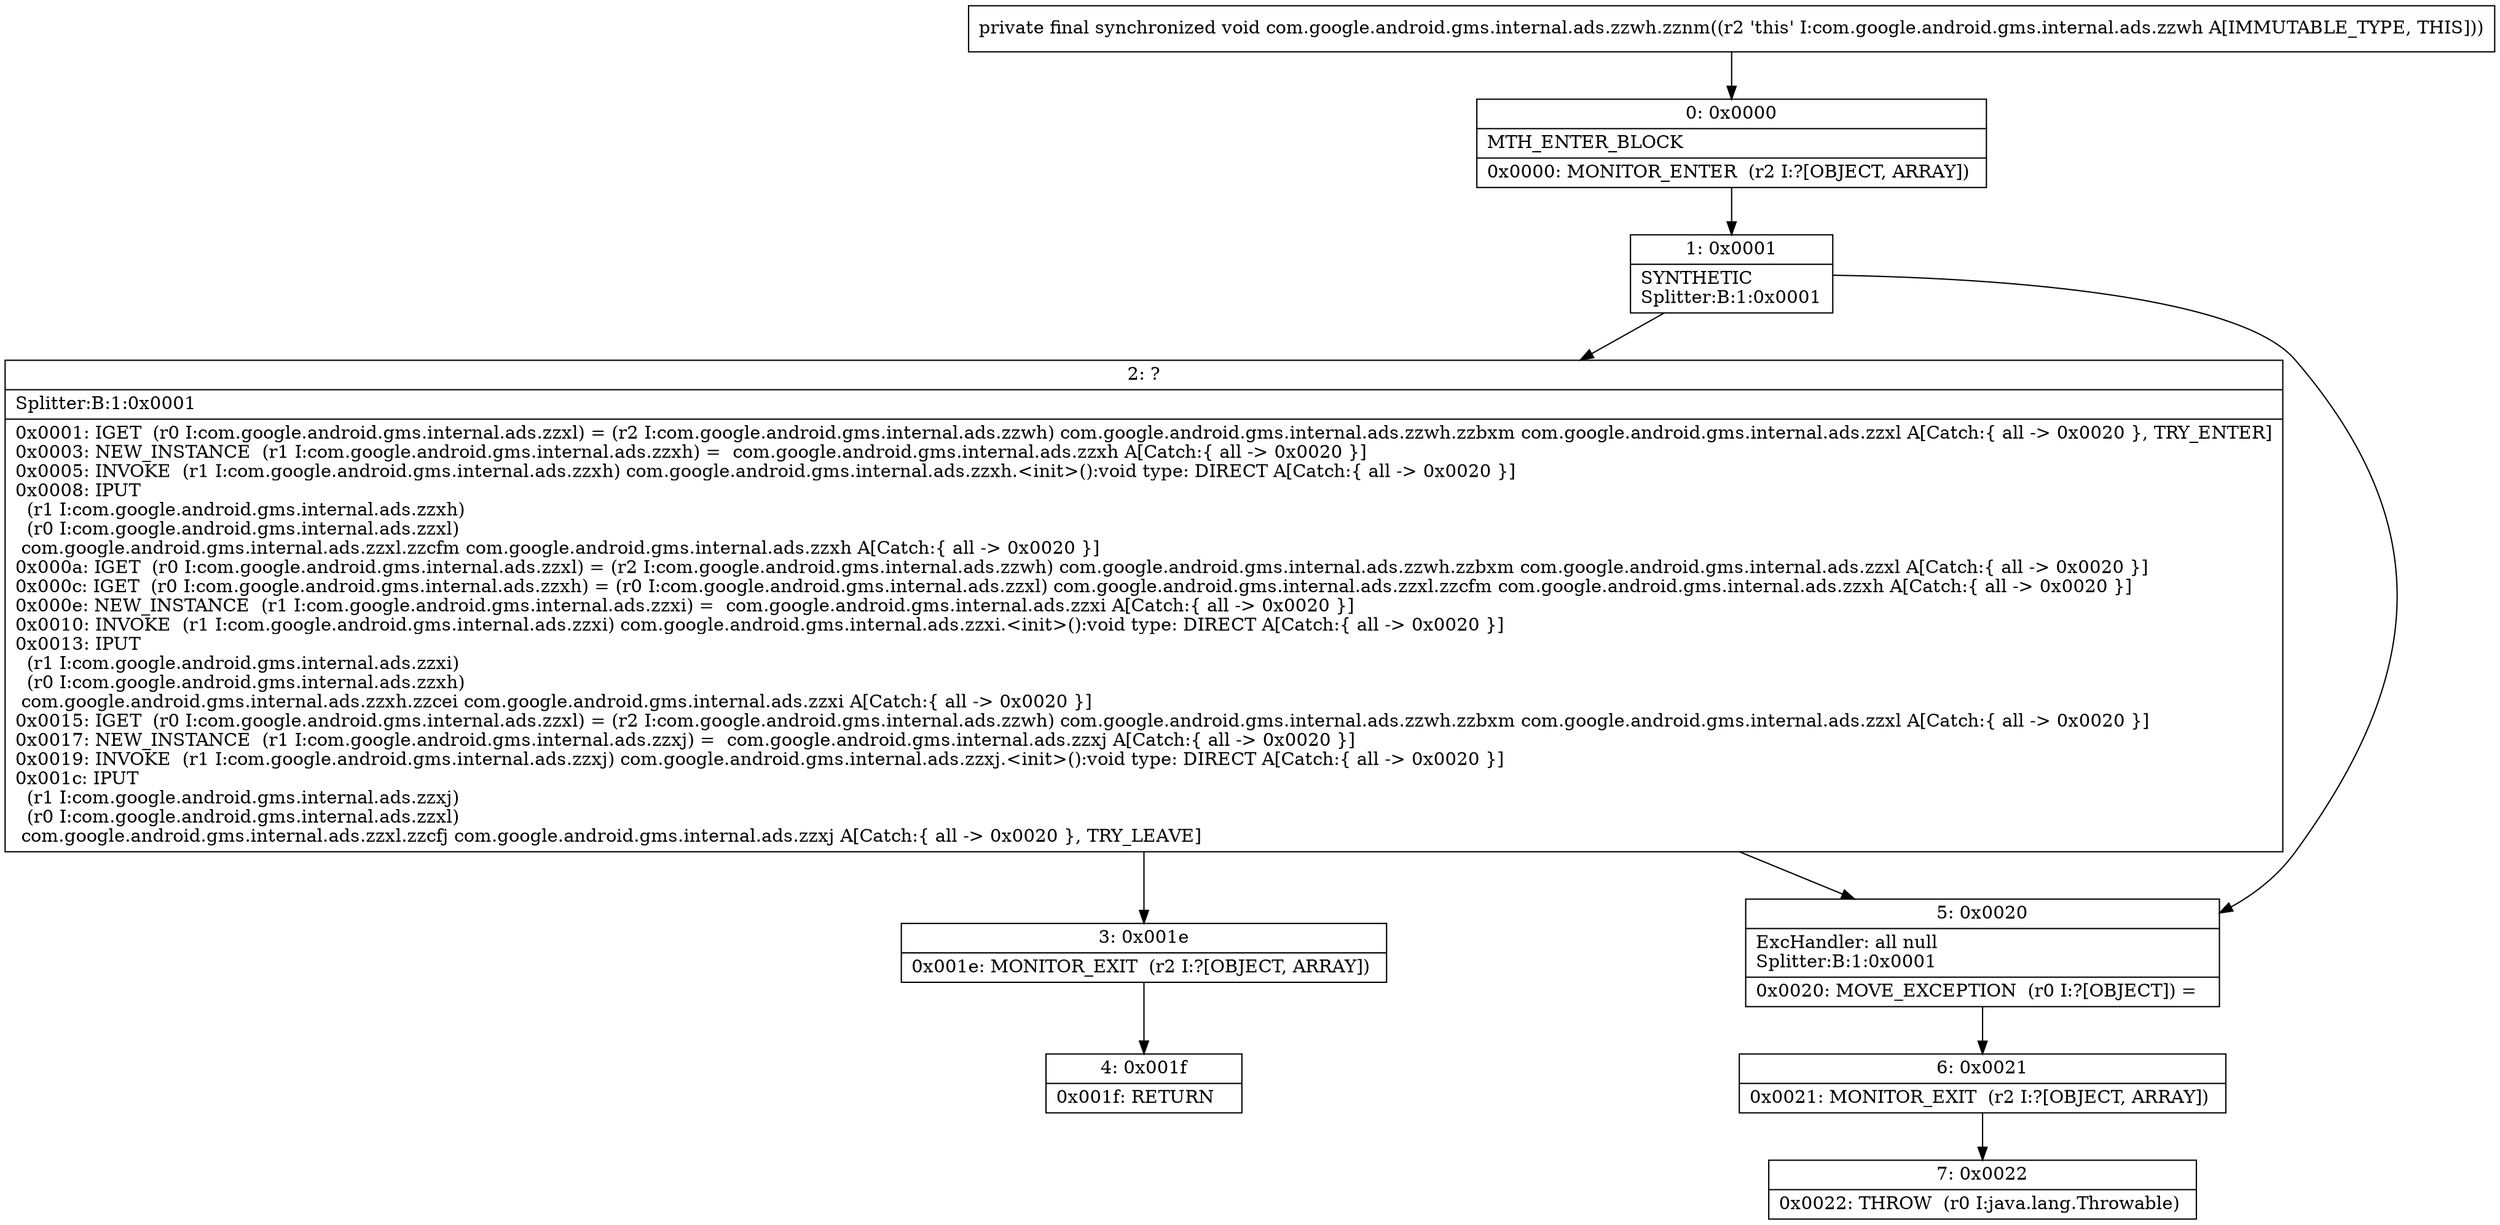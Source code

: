 digraph "CFG forcom.google.android.gms.internal.ads.zzwh.zznm()V" {
Node_0 [shape=record,label="{0\:\ 0x0000|MTH_ENTER_BLOCK\l|0x0000: MONITOR_ENTER  (r2 I:?[OBJECT, ARRAY]) \l}"];
Node_1 [shape=record,label="{1\:\ 0x0001|SYNTHETIC\lSplitter:B:1:0x0001\l}"];
Node_2 [shape=record,label="{2\:\ ?|Splitter:B:1:0x0001\l|0x0001: IGET  (r0 I:com.google.android.gms.internal.ads.zzxl) = (r2 I:com.google.android.gms.internal.ads.zzwh) com.google.android.gms.internal.ads.zzwh.zzbxm com.google.android.gms.internal.ads.zzxl A[Catch:\{ all \-\> 0x0020 \}, TRY_ENTER]\l0x0003: NEW_INSTANCE  (r1 I:com.google.android.gms.internal.ads.zzxh) =  com.google.android.gms.internal.ads.zzxh A[Catch:\{ all \-\> 0x0020 \}]\l0x0005: INVOKE  (r1 I:com.google.android.gms.internal.ads.zzxh) com.google.android.gms.internal.ads.zzxh.\<init\>():void type: DIRECT A[Catch:\{ all \-\> 0x0020 \}]\l0x0008: IPUT  \l  (r1 I:com.google.android.gms.internal.ads.zzxh)\l  (r0 I:com.google.android.gms.internal.ads.zzxl)\l com.google.android.gms.internal.ads.zzxl.zzcfm com.google.android.gms.internal.ads.zzxh A[Catch:\{ all \-\> 0x0020 \}]\l0x000a: IGET  (r0 I:com.google.android.gms.internal.ads.zzxl) = (r2 I:com.google.android.gms.internal.ads.zzwh) com.google.android.gms.internal.ads.zzwh.zzbxm com.google.android.gms.internal.ads.zzxl A[Catch:\{ all \-\> 0x0020 \}]\l0x000c: IGET  (r0 I:com.google.android.gms.internal.ads.zzxh) = (r0 I:com.google.android.gms.internal.ads.zzxl) com.google.android.gms.internal.ads.zzxl.zzcfm com.google.android.gms.internal.ads.zzxh A[Catch:\{ all \-\> 0x0020 \}]\l0x000e: NEW_INSTANCE  (r1 I:com.google.android.gms.internal.ads.zzxi) =  com.google.android.gms.internal.ads.zzxi A[Catch:\{ all \-\> 0x0020 \}]\l0x0010: INVOKE  (r1 I:com.google.android.gms.internal.ads.zzxi) com.google.android.gms.internal.ads.zzxi.\<init\>():void type: DIRECT A[Catch:\{ all \-\> 0x0020 \}]\l0x0013: IPUT  \l  (r1 I:com.google.android.gms.internal.ads.zzxi)\l  (r0 I:com.google.android.gms.internal.ads.zzxh)\l com.google.android.gms.internal.ads.zzxh.zzcei com.google.android.gms.internal.ads.zzxi A[Catch:\{ all \-\> 0x0020 \}]\l0x0015: IGET  (r0 I:com.google.android.gms.internal.ads.zzxl) = (r2 I:com.google.android.gms.internal.ads.zzwh) com.google.android.gms.internal.ads.zzwh.zzbxm com.google.android.gms.internal.ads.zzxl A[Catch:\{ all \-\> 0x0020 \}]\l0x0017: NEW_INSTANCE  (r1 I:com.google.android.gms.internal.ads.zzxj) =  com.google.android.gms.internal.ads.zzxj A[Catch:\{ all \-\> 0x0020 \}]\l0x0019: INVOKE  (r1 I:com.google.android.gms.internal.ads.zzxj) com.google.android.gms.internal.ads.zzxj.\<init\>():void type: DIRECT A[Catch:\{ all \-\> 0x0020 \}]\l0x001c: IPUT  \l  (r1 I:com.google.android.gms.internal.ads.zzxj)\l  (r0 I:com.google.android.gms.internal.ads.zzxl)\l com.google.android.gms.internal.ads.zzxl.zzcfj com.google.android.gms.internal.ads.zzxj A[Catch:\{ all \-\> 0x0020 \}, TRY_LEAVE]\l}"];
Node_3 [shape=record,label="{3\:\ 0x001e|0x001e: MONITOR_EXIT  (r2 I:?[OBJECT, ARRAY]) \l}"];
Node_4 [shape=record,label="{4\:\ 0x001f|0x001f: RETURN   \l}"];
Node_5 [shape=record,label="{5\:\ 0x0020|ExcHandler: all null\lSplitter:B:1:0x0001\l|0x0020: MOVE_EXCEPTION  (r0 I:?[OBJECT]) =  \l}"];
Node_6 [shape=record,label="{6\:\ 0x0021|0x0021: MONITOR_EXIT  (r2 I:?[OBJECT, ARRAY]) \l}"];
Node_7 [shape=record,label="{7\:\ 0x0022|0x0022: THROW  (r0 I:java.lang.Throwable) \l}"];
MethodNode[shape=record,label="{private final synchronized void com.google.android.gms.internal.ads.zzwh.zznm((r2 'this' I:com.google.android.gms.internal.ads.zzwh A[IMMUTABLE_TYPE, THIS])) }"];
MethodNode -> Node_0;
Node_0 -> Node_1;
Node_1 -> Node_2;
Node_1 -> Node_5;
Node_2 -> Node_3;
Node_2 -> Node_5;
Node_3 -> Node_4;
Node_5 -> Node_6;
Node_6 -> Node_7;
}

